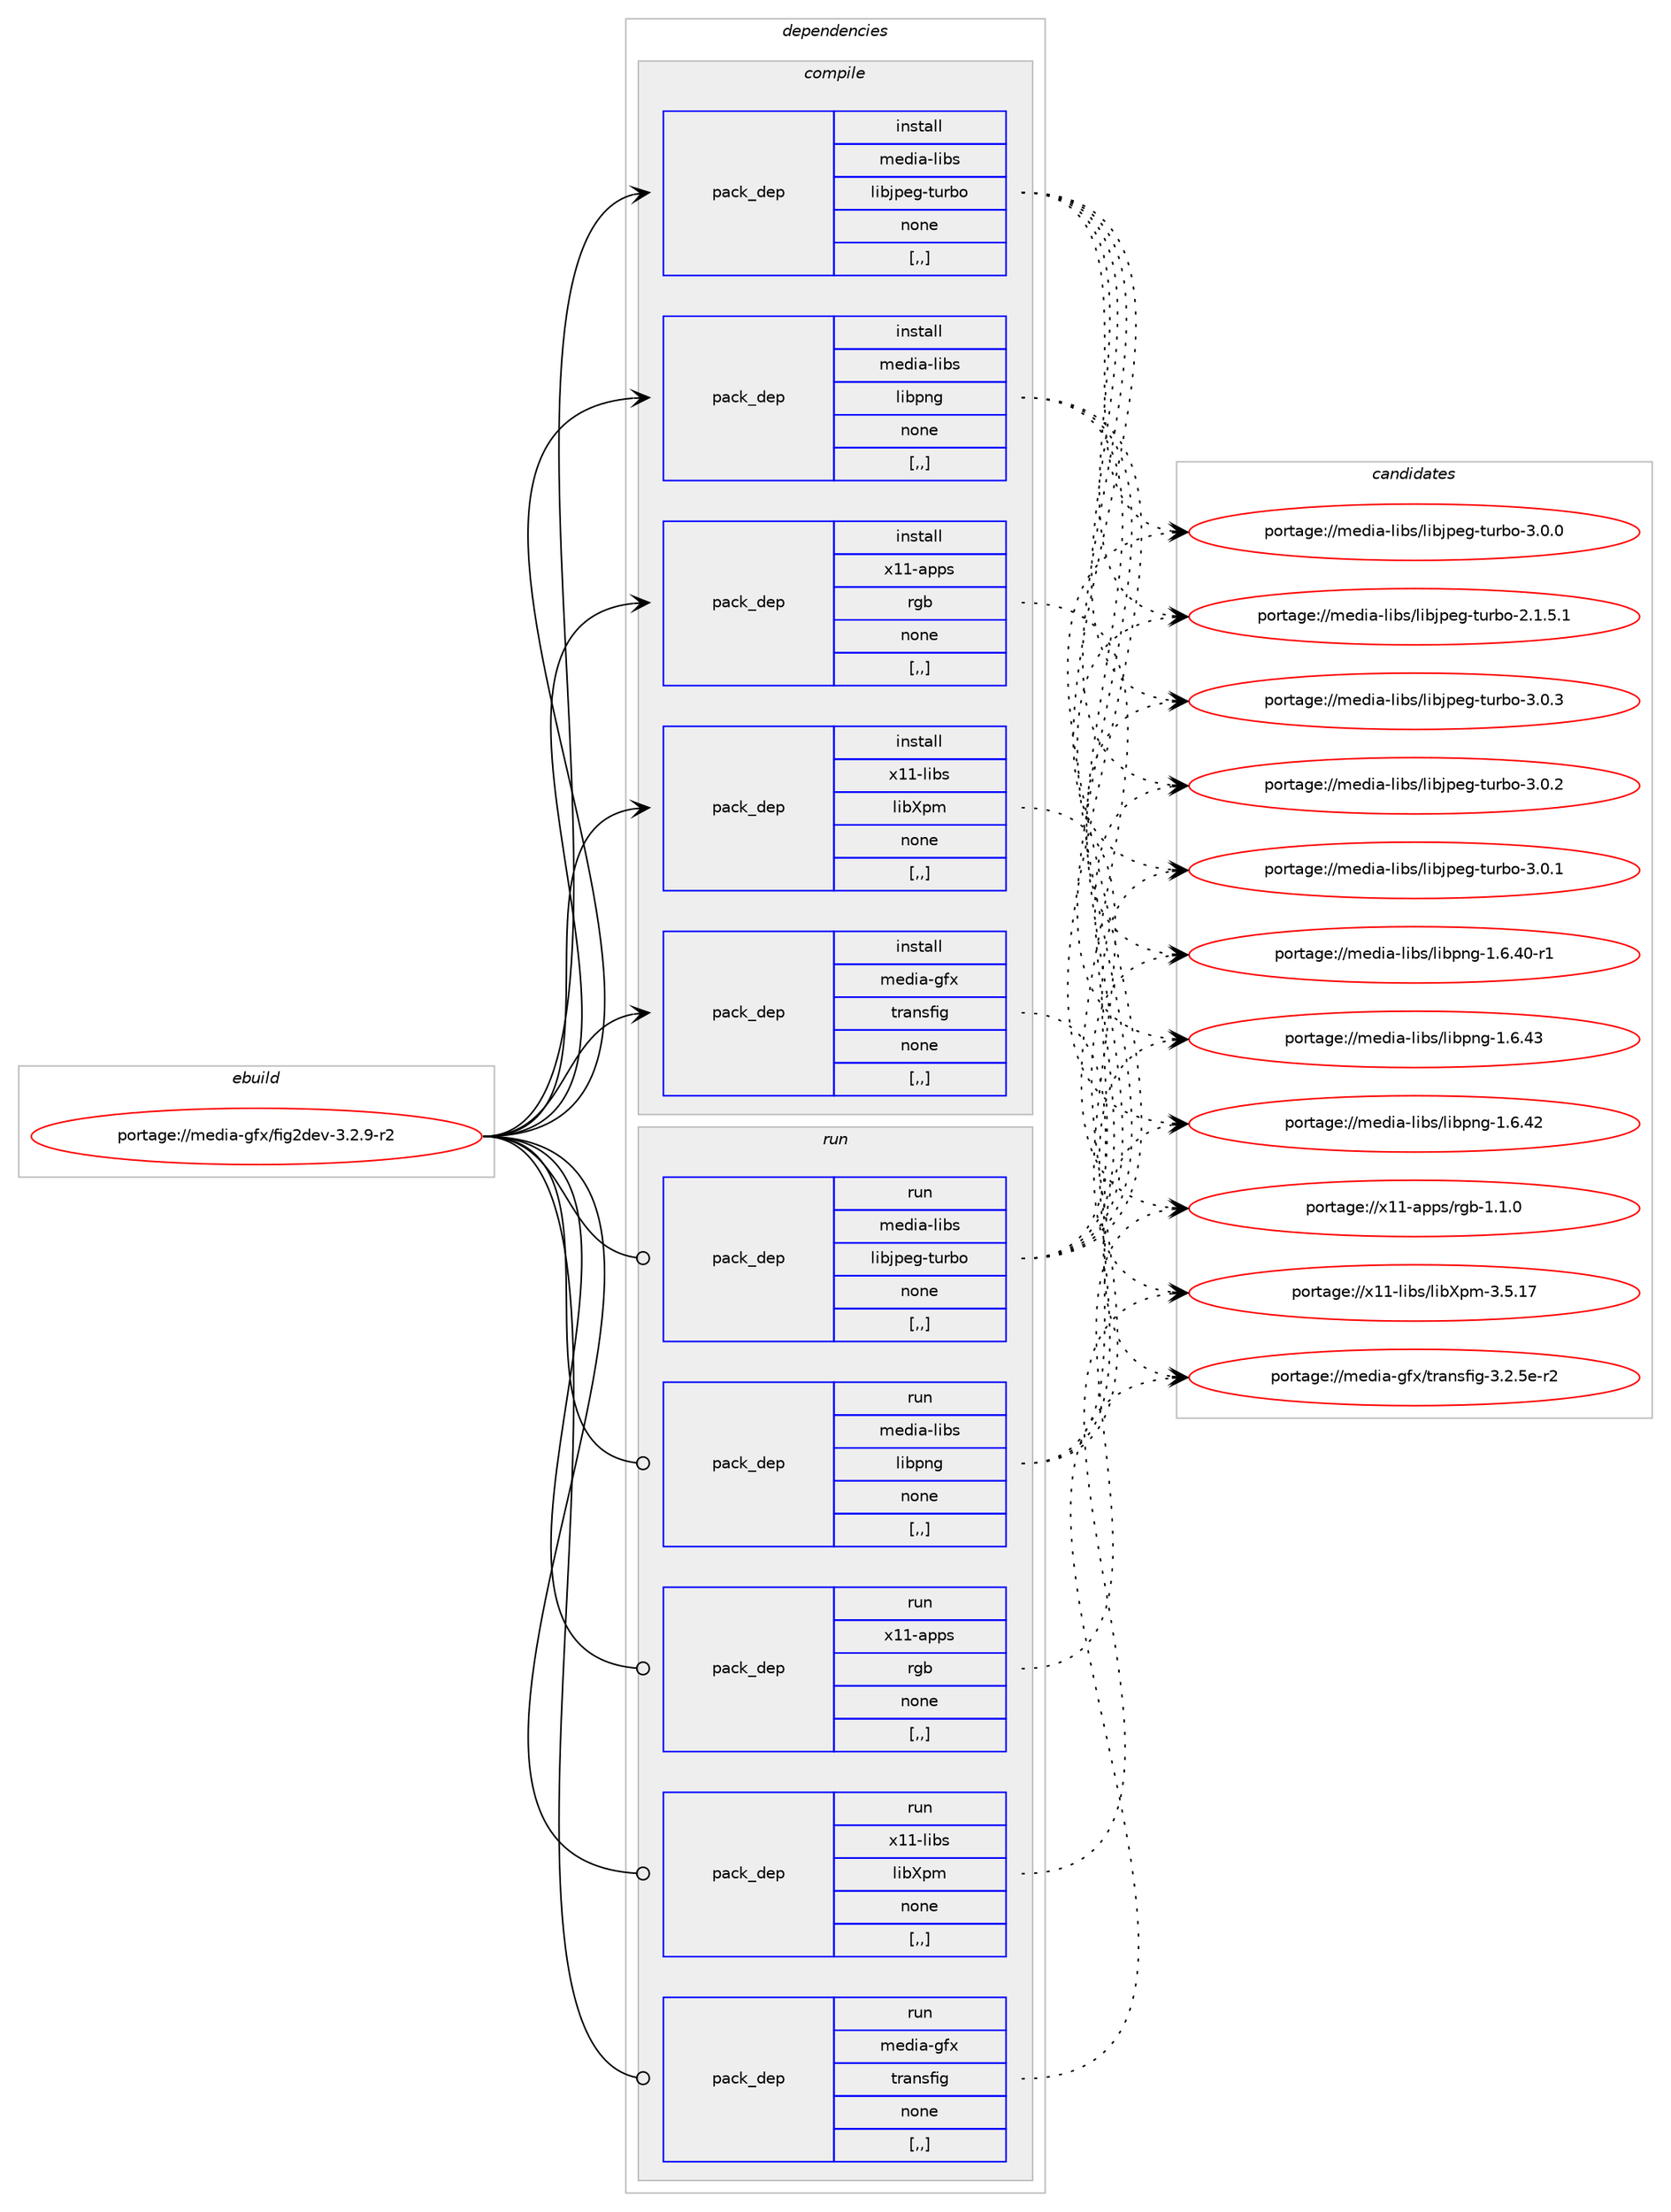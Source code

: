 digraph prolog {

# *************
# Graph options
# *************

newrank=true;
concentrate=true;
compound=true;
graph [rankdir=LR,fontname=Helvetica,fontsize=10,ranksep=1.5];#, ranksep=2.5, nodesep=0.2];
edge  [arrowhead=vee];
node  [fontname=Helvetica,fontsize=10];

# **********
# The ebuild
# **********

subgraph cluster_leftcol {
color=gray;
rank=same;
label=<<i>ebuild</i>>;
id [label="portage://media-gfx/fig2dev-3.2.9-r2", color=red, width=4, href="../media-gfx/fig2dev-3.2.9-r2.svg"];
}

# ****************
# The dependencies
# ****************

subgraph cluster_midcol {
color=gray;
label=<<i>dependencies</i>>;
subgraph cluster_compile {
fillcolor="#eeeeee";
style=filled;
label=<<i>compile</i>>;
subgraph pack211314 {
dependency285454 [label=<<TABLE BORDER="0" CELLBORDER="1" CELLSPACING="0" CELLPADDING="4" WIDTH="220"><TR><TD ROWSPAN="6" CELLPADDING="30">pack_dep</TD></TR><TR><TD WIDTH="110">install</TD></TR><TR><TD>media-libs</TD></TR><TR><TD>libjpeg-turbo</TD></TR><TR><TD>none</TD></TR><TR><TD>[,,]</TD></TR></TABLE>>, shape=none, color=blue];
}
id:e -> dependency285454:w [weight=20,style="solid",arrowhead="vee"];
subgraph pack211315 {
dependency285455 [label=<<TABLE BORDER="0" CELLBORDER="1" CELLSPACING="0" CELLPADDING="4" WIDTH="220"><TR><TD ROWSPAN="6" CELLPADDING="30">pack_dep</TD></TR><TR><TD WIDTH="110">install</TD></TR><TR><TD>media-libs</TD></TR><TR><TD>libpng</TD></TR><TR><TD>none</TD></TR><TR><TD>[,,]</TD></TR></TABLE>>, shape=none, color=blue];
}
id:e -> dependency285455:w [weight=20,style="solid",arrowhead="vee"];
subgraph pack211316 {
dependency285456 [label=<<TABLE BORDER="0" CELLBORDER="1" CELLSPACING="0" CELLPADDING="4" WIDTH="220"><TR><TD ROWSPAN="6" CELLPADDING="30">pack_dep</TD></TR><TR><TD WIDTH="110">install</TD></TR><TR><TD>x11-apps</TD></TR><TR><TD>rgb</TD></TR><TR><TD>none</TD></TR><TR><TD>[,,]</TD></TR></TABLE>>, shape=none, color=blue];
}
id:e -> dependency285456:w [weight=20,style="solid",arrowhead="vee"];
subgraph pack211317 {
dependency285457 [label=<<TABLE BORDER="0" CELLBORDER="1" CELLSPACING="0" CELLPADDING="4" WIDTH="220"><TR><TD ROWSPAN="6" CELLPADDING="30">pack_dep</TD></TR><TR><TD WIDTH="110">install</TD></TR><TR><TD>x11-libs</TD></TR><TR><TD>libXpm</TD></TR><TR><TD>none</TD></TR><TR><TD>[,,]</TD></TR></TABLE>>, shape=none, color=blue];
}
id:e -> dependency285457:w [weight=20,style="solid",arrowhead="vee"];
subgraph pack211318 {
dependency285458 [label=<<TABLE BORDER="0" CELLBORDER="1" CELLSPACING="0" CELLPADDING="4" WIDTH="220"><TR><TD ROWSPAN="6" CELLPADDING="30">pack_dep</TD></TR><TR><TD WIDTH="110">install</TD></TR><TR><TD>media-gfx</TD></TR><TR><TD>transfig</TD></TR><TR><TD>none</TD></TR><TR><TD>[,,]</TD></TR></TABLE>>, shape=none, color=blue];
}
id:e -> dependency285458:w [weight=20,style="solid",arrowhead="vee"];
}
subgraph cluster_compileandrun {
fillcolor="#eeeeee";
style=filled;
label=<<i>compile and run</i>>;
}
subgraph cluster_run {
fillcolor="#eeeeee";
style=filled;
label=<<i>run</i>>;
subgraph pack211319 {
dependency285459 [label=<<TABLE BORDER="0" CELLBORDER="1" CELLSPACING="0" CELLPADDING="4" WIDTH="220"><TR><TD ROWSPAN="6" CELLPADDING="30">pack_dep</TD></TR><TR><TD WIDTH="110">run</TD></TR><TR><TD>media-libs</TD></TR><TR><TD>libjpeg-turbo</TD></TR><TR><TD>none</TD></TR><TR><TD>[,,]</TD></TR></TABLE>>, shape=none, color=blue];
}
id:e -> dependency285459:w [weight=20,style="solid",arrowhead="odot"];
subgraph pack211320 {
dependency285460 [label=<<TABLE BORDER="0" CELLBORDER="1" CELLSPACING="0" CELLPADDING="4" WIDTH="220"><TR><TD ROWSPAN="6" CELLPADDING="30">pack_dep</TD></TR><TR><TD WIDTH="110">run</TD></TR><TR><TD>media-libs</TD></TR><TR><TD>libpng</TD></TR><TR><TD>none</TD></TR><TR><TD>[,,]</TD></TR></TABLE>>, shape=none, color=blue];
}
id:e -> dependency285460:w [weight=20,style="solid",arrowhead="odot"];
subgraph pack211321 {
dependency285461 [label=<<TABLE BORDER="0" CELLBORDER="1" CELLSPACING="0" CELLPADDING="4" WIDTH="220"><TR><TD ROWSPAN="6" CELLPADDING="30">pack_dep</TD></TR><TR><TD WIDTH="110">run</TD></TR><TR><TD>x11-apps</TD></TR><TR><TD>rgb</TD></TR><TR><TD>none</TD></TR><TR><TD>[,,]</TD></TR></TABLE>>, shape=none, color=blue];
}
id:e -> dependency285461:w [weight=20,style="solid",arrowhead="odot"];
subgraph pack211322 {
dependency285462 [label=<<TABLE BORDER="0" CELLBORDER="1" CELLSPACING="0" CELLPADDING="4" WIDTH="220"><TR><TD ROWSPAN="6" CELLPADDING="30">pack_dep</TD></TR><TR><TD WIDTH="110">run</TD></TR><TR><TD>x11-libs</TD></TR><TR><TD>libXpm</TD></TR><TR><TD>none</TD></TR><TR><TD>[,,]</TD></TR></TABLE>>, shape=none, color=blue];
}
id:e -> dependency285462:w [weight=20,style="solid",arrowhead="odot"];
subgraph pack211323 {
dependency285463 [label=<<TABLE BORDER="0" CELLBORDER="1" CELLSPACING="0" CELLPADDING="4" WIDTH="220"><TR><TD ROWSPAN="6" CELLPADDING="30">pack_dep</TD></TR><TR><TD WIDTH="110">run</TD></TR><TR><TD>media-gfx</TD></TR><TR><TD>transfig</TD></TR><TR><TD>none</TD></TR><TR><TD>[,,]</TD></TR></TABLE>>, shape=none, color=blue];
}
id:e -> dependency285463:w [weight=20,style="solid",arrowhead="odot"];
}
}

# **************
# The candidates
# **************

subgraph cluster_choices {
rank=same;
color=gray;
label=<<i>candidates</i>>;

subgraph choice211314 {
color=black;
nodesep=1;
choice10910110010597451081059811547108105981061121011034511611711498111455146484651 [label="portage://media-libs/libjpeg-turbo-3.0.3", color=red, width=4,href="../media-libs/libjpeg-turbo-3.0.3.svg"];
choice10910110010597451081059811547108105981061121011034511611711498111455146484650 [label="portage://media-libs/libjpeg-turbo-3.0.2", color=red, width=4,href="../media-libs/libjpeg-turbo-3.0.2.svg"];
choice10910110010597451081059811547108105981061121011034511611711498111455146484649 [label="portage://media-libs/libjpeg-turbo-3.0.1", color=red, width=4,href="../media-libs/libjpeg-turbo-3.0.1.svg"];
choice10910110010597451081059811547108105981061121011034511611711498111455146484648 [label="portage://media-libs/libjpeg-turbo-3.0.0", color=red, width=4,href="../media-libs/libjpeg-turbo-3.0.0.svg"];
choice109101100105974510810598115471081059810611210110345116117114981114550464946534649 [label="portage://media-libs/libjpeg-turbo-2.1.5.1", color=red, width=4,href="../media-libs/libjpeg-turbo-2.1.5.1.svg"];
dependency285454:e -> choice10910110010597451081059811547108105981061121011034511611711498111455146484651:w [style=dotted,weight="100"];
dependency285454:e -> choice10910110010597451081059811547108105981061121011034511611711498111455146484650:w [style=dotted,weight="100"];
dependency285454:e -> choice10910110010597451081059811547108105981061121011034511611711498111455146484649:w [style=dotted,weight="100"];
dependency285454:e -> choice10910110010597451081059811547108105981061121011034511611711498111455146484648:w [style=dotted,weight="100"];
dependency285454:e -> choice109101100105974510810598115471081059810611210110345116117114981114550464946534649:w [style=dotted,weight="100"];
}
subgraph choice211315 {
color=black;
nodesep=1;
choice109101100105974510810598115471081059811211010345494654465251 [label="portage://media-libs/libpng-1.6.43", color=red, width=4,href="../media-libs/libpng-1.6.43.svg"];
choice109101100105974510810598115471081059811211010345494654465250 [label="portage://media-libs/libpng-1.6.42", color=red, width=4,href="../media-libs/libpng-1.6.42.svg"];
choice1091011001059745108105981154710810598112110103454946544652484511449 [label="portage://media-libs/libpng-1.6.40-r1", color=red, width=4,href="../media-libs/libpng-1.6.40-r1.svg"];
dependency285455:e -> choice109101100105974510810598115471081059811211010345494654465251:w [style=dotted,weight="100"];
dependency285455:e -> choice109101100105974510810598115471081059811211010345494654465250:w [style=dotted,weight="100"];
dependency285455:e -> choice1091011001059745108105981154710810598112110103454946544652484511449:w [style=dotted,weight="100"];
}
subgraph choice211316 {
color=black;
nodesep=1;
choice120494945971121121154711410398454946494648 [label="portage://x11-apps/rgb-1.1.0", color=red, width=4,href="../x11-apps/rgb-1.1.0.svg"];
dependency285456:e -> choice120494945971121121154711410398454946494648:w [style=dotted,weight="100"];
}
subgraph choice211317 {
color=black;
nodesep=1;
choice1204949451081059811547108105988811210945514653464955 [label="portage://x11-libs/libXpm-3.5.17", color=red, width=4,href="../x11-libs/libXpm-3.5.17.svg"];
dependency285457:e -> choice1204949451081059811547108105988811210945514653464955:w [style=dotted,weight="100"];
}
subgraph choice211318 {
color=black;
nodesep=1;
choice109101100105974510310212047116114971101151021051034551465046531014511450 [label="portage://media-gfx/transfig-3.2.5e-r2", color=red, width=4,href="../media-gfx/transfig-3.2.5e-r2.svg"];
dependency285458:e -> choice109101100105974510310212047116114971101151021051034551465046531014511450:w [style=dotted,weight="100"];
}
subgraph choice211319 {
color=black;
nodesep=1;
choice10910110010597451081059811547108105981061121011034511611711498111455146484651 [label="portage://media-libs/libjpeg-turbo-3.0.3", color=red, width=4,href="../media-libs/libjpeg-turbo-3.0.3.svg"];
choice10910110010597451081059811547108105981061121011034511611711498111455146484650 [label="portage://media-libs/libjpeg-turbo-3.0.2", color=red, width=4,href="../media-libs/libjpeg-turbo-3.0.2.svg"];
choice10910110010597451081059811547108105981061121011034511611711498111455146484649 [label="portage://media-libs/libjpeg-turbo-3.0.1", color=red, width=4,href="../media-libs/libjpeg-turbo-3.0.1.svg"];
choice10910110010597451081059811547108105981061121011034511611711498111455146484648 [label="portage://media-libs/libjpeg-turbo-3.0.0", color=red, width=4,href="../media-libs/libjpeg-turbo-3.0.0.svg"];
choice109101100105974510810598115471081059810611210110345116117114981114550464946534649 [label="portage://media-libs/libjpeg-turbo-2.1.5.1", color=red, width=4,href="../media-libs/libjpeg-turbo-2.1.5.1.svg"];
dependency285459:e -> choice10910110010597451081059811547108105981061121011034511611711498111455146484651:w [style=dotted,weight="100"];
dependency285459:e -> choice10910110010597451081059811547108105981061121011034511611711498111455146484650:w [style=dotted,weight="100"];
dependency285459:e -> choice10910110010597451081059811547108105981061121011034511611711498111455146484649:w [style=dotted,weight="100"];
dependency285459:e -> choice10910110010597451081059811547108105981061121011034511611711498111455146484648:w [style=dotted,weight="100"];
dependency285459:e -> choice109101100105974510810598115471081059810611210110345116117114981114550464946534649:w [style=dotted,weight="100"];
}
subgraph choice211320 {
color=black;
nodesep=1;
choice109101100105974510810598115471081059811211010345494654465251 [label="portage://media-libs/libpng-1.6.43", color=red, width=4,href="../media-libs/libpng-1.6.43.svg"];
choice109101100105974510810598115471081059811211010345494654465250 [label="portage://media-libs/libpng-1.6.42", color=red, width=4,href="../media-libs/libpng-1.6.42.svg"];
choice1091011001059745108105981154710810598112110103454946544652484511449 [label="portage://media-libs/libpng-1.6.40-r1", color=red, width=4,href="../media-libs/libpng-1.6.40-r1.svg"];
dependency285460:e -> choice109101100105974510810598115471081059811211010345494654465251:w [style=dotted,weight="100"];
dependency285460:e -> choice109101100105974510810598115471081059811211010345494654465250:w [style=dotted,weight="100"];
dependency285460:e -> choice1091011001059745108105981154710810598112110103454946544652484511449:w [style=dotted,weight="100"];
}
subgraph choice211321 {
color=black;
nodesep=1;
choice120494945971121121154711410398454946494648 [label="portage://x11-apps/rgb-1.1.0", color=red, width=4,href="../x11-apps/rgb-1.1.0.svg"];
dependency285461:e -> choice120494945971121121154711410398454946494648:w [style=dotted,weight="100"];
}
subgraph choice211322 {
color=black;
nodesep=1;
choice1204949451081059811547108105988811210945514653464955 [label="portage://x11-libs/libXpm-3.5.17", color=red, width=4,href="../x11-libs/libXpm-3.5.17.svg"];
dependency285462:e -> choice1204949451081059811547108105988811210945514653464955:w [style=dotted,weight="100"];
}
subgraph choice211323 {
color=black;
nodesep=1;
choice109101100105974510310212047116114971101151021051034551465046531014511450 [label="portage://media-gfx/transfig-3.2.5e-r2", color=red, width=4,href="../media-gfx/transfig-3.2.5e-r2.svg"];
dependency285463:e -> choice109101100105974510310212047116114971101151021051034551465046531014511450:w [style=dotted,weight="100"];
}
}

}
